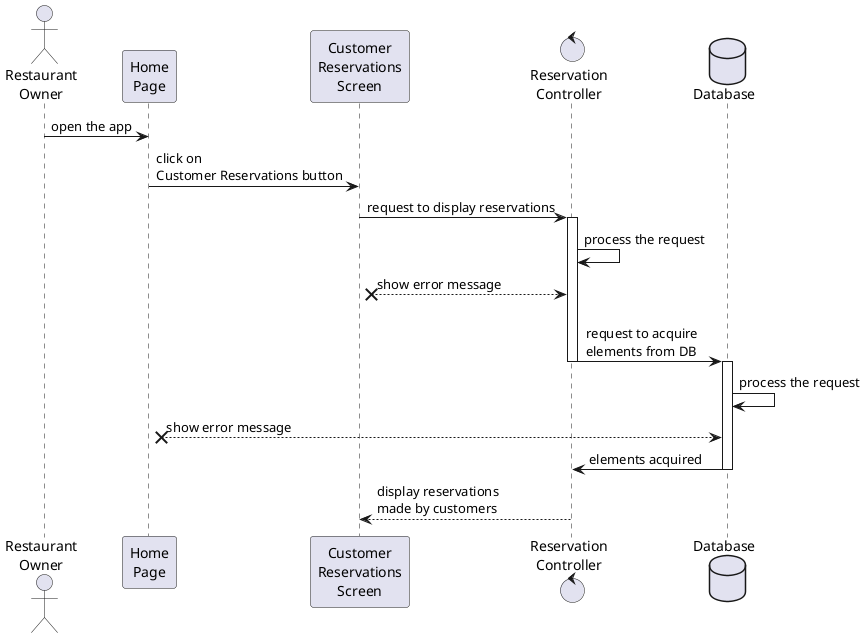 @startuml

actor "Restaurant\nOwner" as RestaurantOwner
participant "Home\nPage" as HomePage
participant "Customer\nReservations\nScreen" as ReservationsScreen
control "Reservation\nController" as ReservationController
Database Database

RestaurantOwner -> HomePage: open the app
HomePage -> ReservationsScreen: click on\nCustomer Reservations button
ReservationsScreen -> ReservationController: request to display reservations

activate ReservationController
ReservationController -> ReservationController: process the request
ReservationsScreen x-- ReservationController: show error message
ReservationController -> Database: \n  request to acquire\n  elements from DB
deactivate ReservationController

activate Database
Database -> Database: process the request
HomePage x-- Database: show error message
ReservationController <- Database: elements acquired
deactivate Database

ReservationsScreen <-- ReservationController: display reservations\nmade by customers

@enduml
